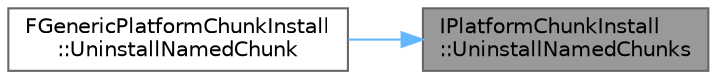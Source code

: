 digraph "IPlatformChunkInstall::UninstallNamedChunks"
{
 // INTERACTIVE_SVG=YES
 // LATEX_PDF_SIZE
  bgcolor="transparent";
  edge [fontname=Helvetica,fontsize=10,labelfontname=Helvetica,labelfontsize=10];
  node [fontname=Helvetica,fontsize=10,shape=box,height=0.2,width=0.4];
  rankdir="RL";
  Node1 [id="Node000001",label="IPlatformChunkInstall\l::UninstallNamedChunks",height=0.2,width=0.4,color="gray40", fillcolor="grey60", style="filled", fontcolor="black",tooltip="Uninstall the given set of named chunks."];
  Node1 -> Node2 [id="edge1_Node000001_Node000002",dir="back",color="steelblue1",style="solid",tooltip=" "];
  Node2 [id="Node000002",label="FGenericPlatformChunkInstall\l::UninstallNamedChunk",height=0.2,width=0.4,color="grey40", fillcolor="white", style="filled",URL="$df/d1a/classFGenericPlatformChunkInstall.html#ad22ca76224affb44f347bcebdab0166c",tooltip="Uninstall the given named chunk."];
}
